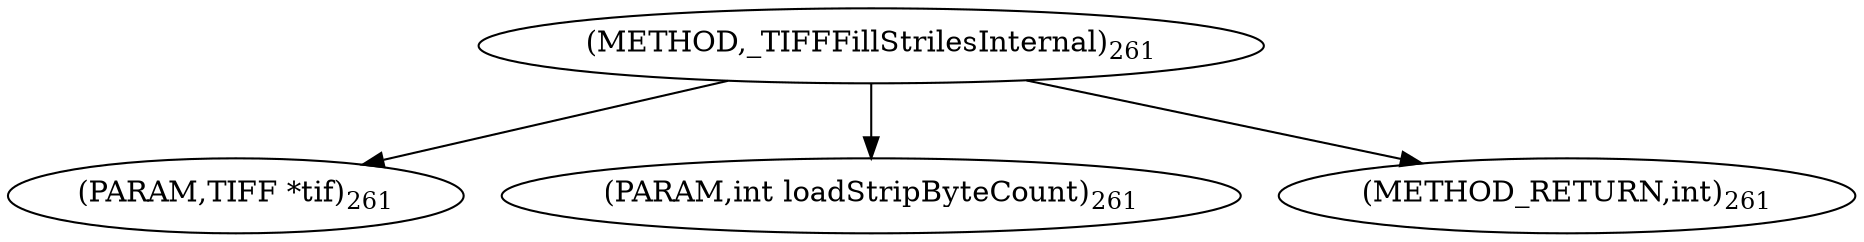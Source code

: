 digraph "_TIFFFillStrilesInternal" {  
"78288" [label = <(METHOD,_TIFFFillStrilesInternal)<SUB>261</SUB>> ]
"78289" [label = <(PARAM,TIFF *tif)<SUB>261</SUB>> ]
"78290" [label = <(PARAM,int loadStripByteCount)<SUB>261</SUB>> ]
"78291" [label = <(METHOD_RETURN,int)<SUB>261</SUB>> ]
  "78288" -> "78289" 
  "78288" -> "78290" 
  "78288" -> "78291" 
}

